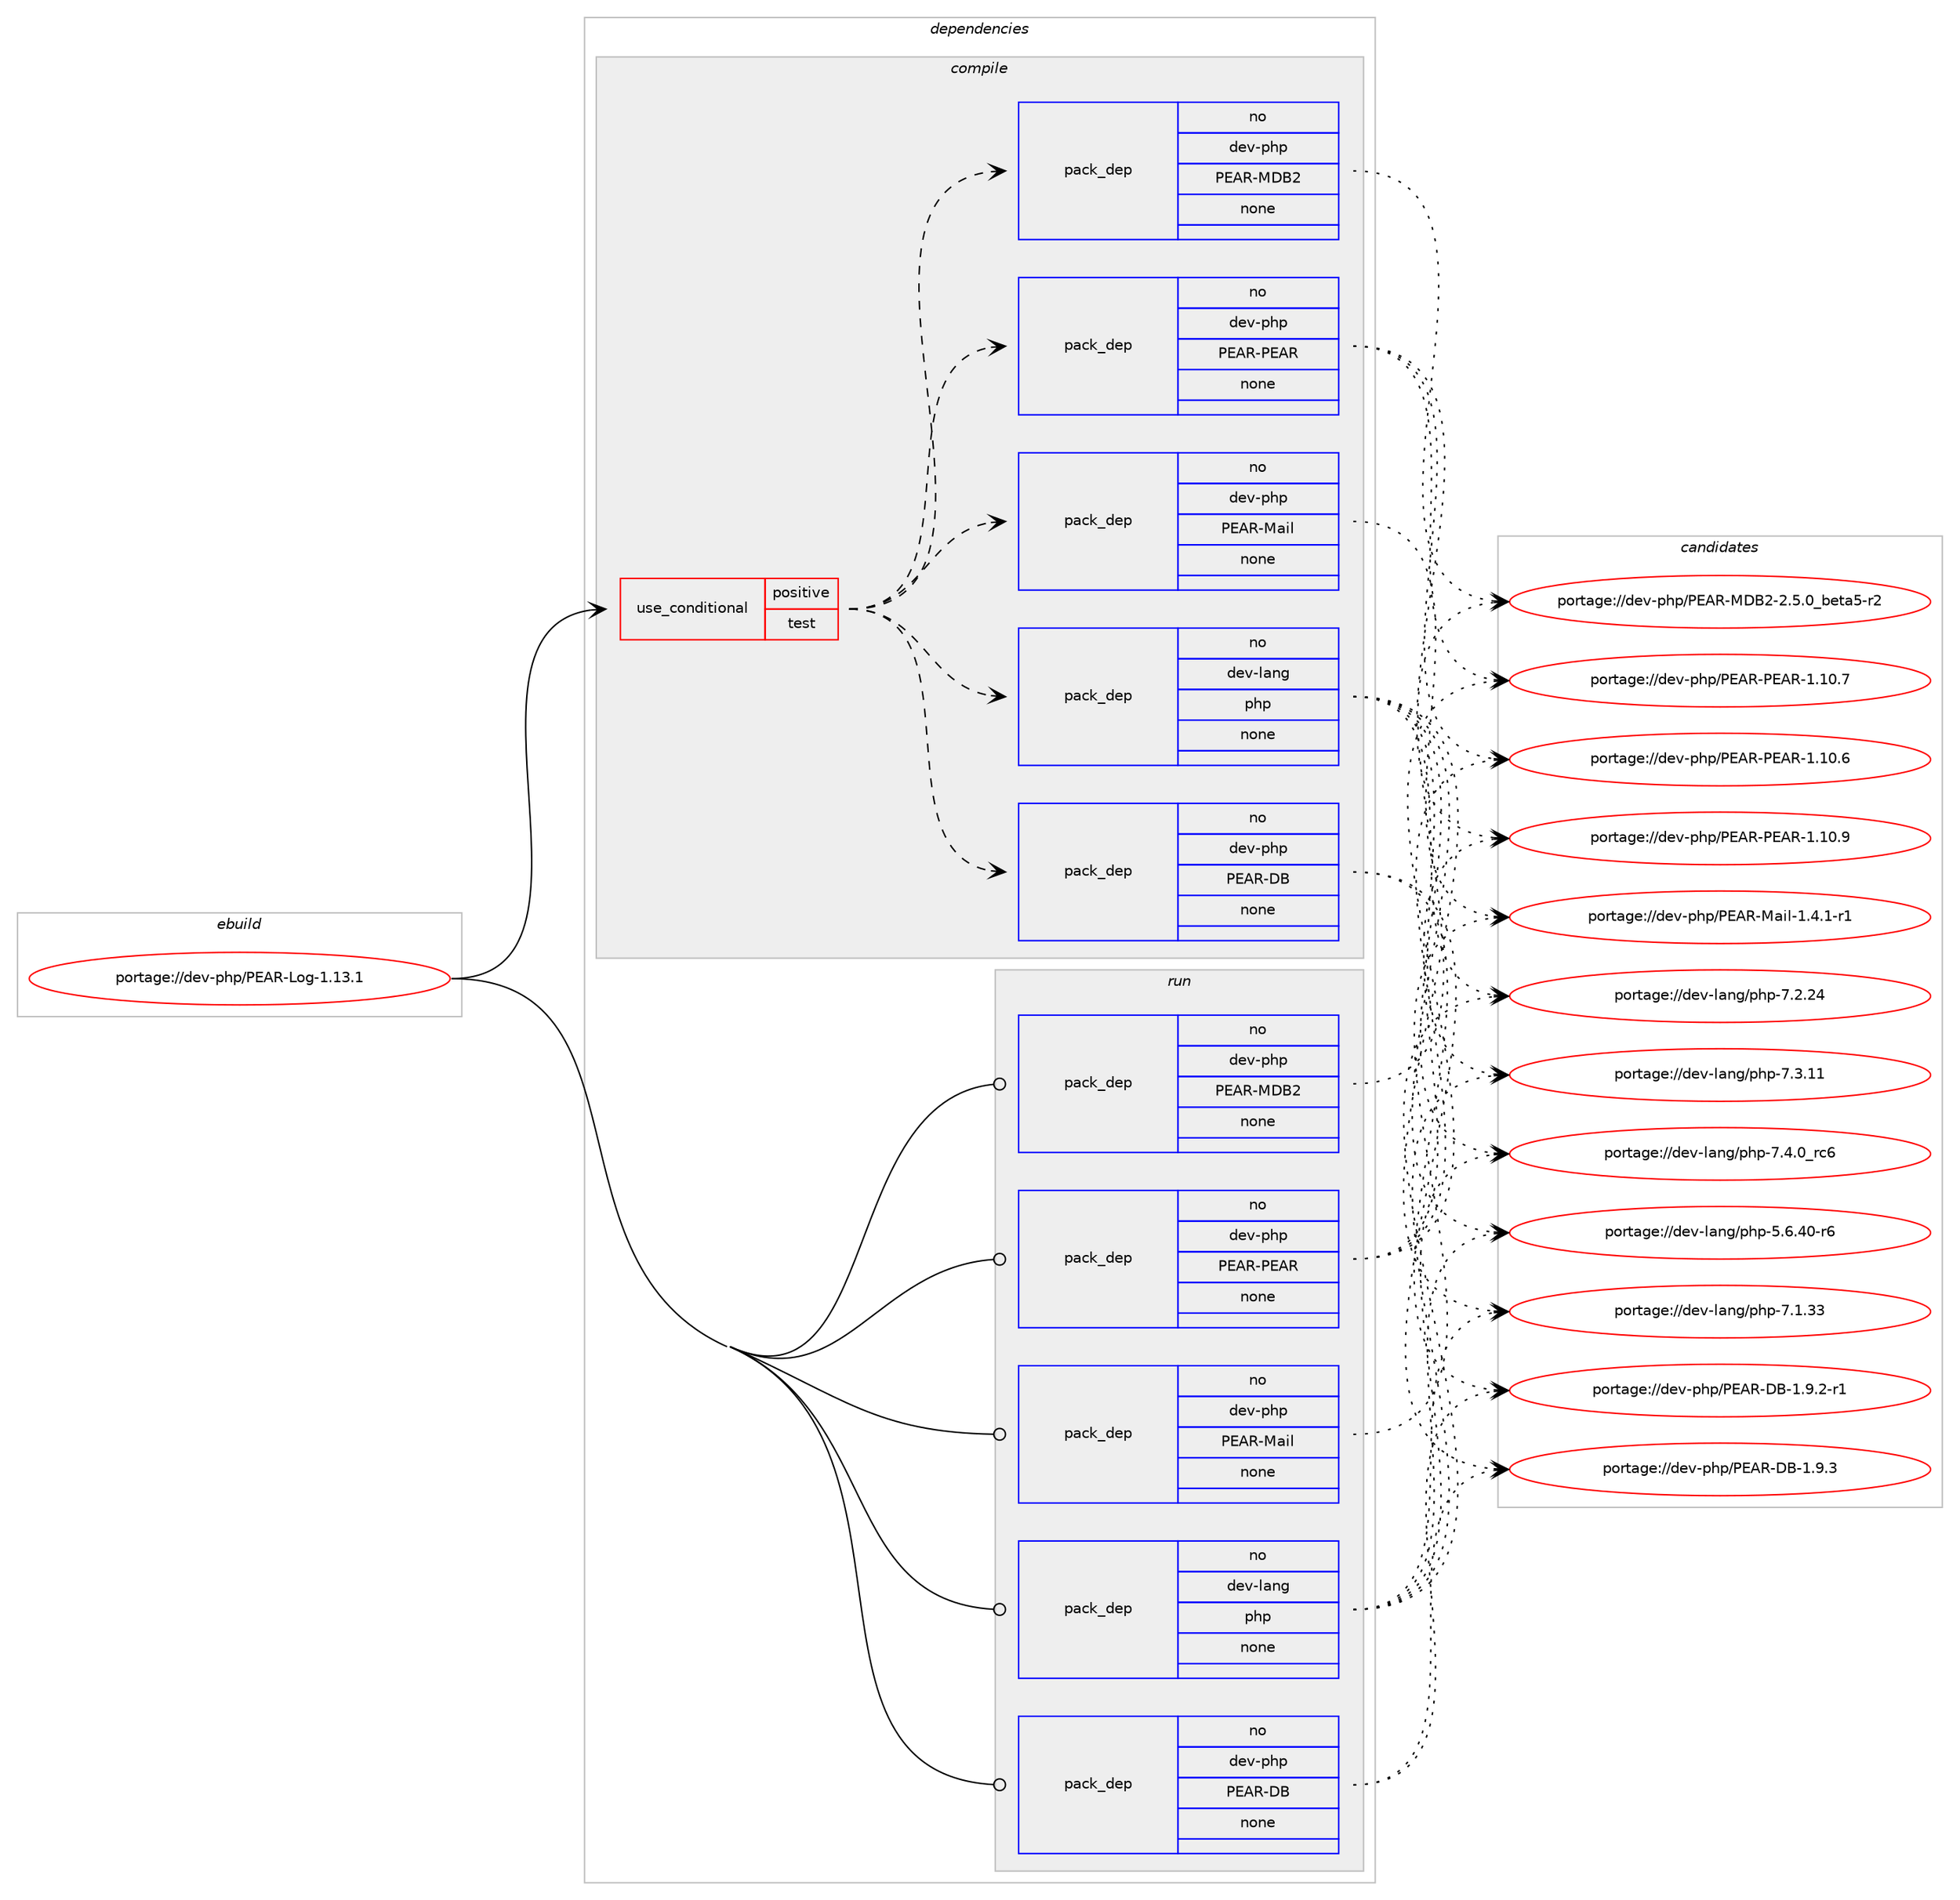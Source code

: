 digraph prolog {

# *************
# Graph options
# *************

newrank=true;
concentrate=true;
compound=true;
graph [rankdir=LR,fontname=Helvetica,fontsize=10,ranksep=1.5];#, ranksep=2.5, nodesep=0.2];
edge  [arrowhead=vee];
node  [fontname=Helvetica,fontsize=10];

# **********
# The ebuild
# **********

subgraph cluster_leftcol {
color=gray;
rank=same;
label=<<i>ebuild</i>>;
id [label="portage://dev-php/PEAR-Log-1.13.1", color=red, width=4, href="../dev-php/PEAR-Log-1.13.1.svg"];
}

# ****************
# The dependencies
# ****************

subgraph cluster_midcol {
color=gray;
label=<<i>dependencies</i>>;
subgraph cluster_compile {
fillcolor="#eeeeee";
style=filled;
label=<<i>compile</i>>;
subgraph cond23984 {
dependency124066 [label=<<TABLE BORDER="0" CELLBORDER="1" CELLSPACING="0" CELLPADDING="4"><TR><TD ROWSPAN="3" CELLPADDING="10">use_conditional</TD></TR><TR><TD>positive</TD></TR><TR><TD>test</TD></TR></TABLE>>, shape=none, color=red];
subgraph pack96881 {
dependency124067 [label=<<TABLE BORDER="0" CELLBORDER="1" CELLSPACING="0" CELLPADDING="4" WIDTH="220"><TR><TD ROWSPAN="6" CELLPADDING="30">pack_dep</TD></TR><TR><TD WIDTH="110">no</TD></TR><TR><TD>dev-lang</TD></TR><TR><TD>php</TD></TR><TR><TD>none</TD></TR><TR><TD></TD></TR></TABLE>>, shape=none, color=blue];
}
dependency124066:e -> dependency124067:w [weight=20,style="dashed",arrowhead="vee"];
subgraph pack96882 {
dependency124068 [label=<<TABLE BORDER="0" CELLBORDER="1" CELLSPACING="0" CELLPADDING="4" WIDTH="220"><TR><TD ROWSPAN="6" CELLPADDING="30">pack_dep</TD></TR><TR><TD WIDTH="110">no</TD></TR><TR><TD>dev-php</TD></TR><TR><TD>PEAR-PEAR</TD></TR><TR><TD>none</TD></TR><TR><TD></TD></TR></TABLE>>, shape=none, color=blue];
}
dependency124066:e -> dependency124068:w [weight=20,style="dashed",arrowhead="vee"];
subgraph pack96883 {
dependency124069 [label=<<TABLE BORDER="0" CELLBORDER="1" CELLSPACING="0" CELLPADDING="4" WIDTH="220"><TR><TD ROWSPAN="6" CELLPADDING="30">pack_dep</TD></TR><TR><TD WIDTH="110">no</TD></TR><TR><TD>dev-php</TD></TR><TR><TD>PEAR-DB</TD></TR><TR><TD>none</TD></TR><TR><TD></TD></TR></TABLE>>, shape=none, color=blue];
}
dependency124066:e -> dependency124069:w [weight=20,style="dashed",arrowhead="vee"];
subgraph pack96884 {
dependency124070 [label=<<TABLE BORDER="0" CELLBORDER="1" CELLSPACING="0" CELLPADDING="4" WIDTH="220"><TR><TD ROWSPAN="6" CELLPADDING="30">pack_dep</TD></TR><TR><TD WIDTH="110">no</TD></TR><TR><TD>dev-php</TD></TR><TR><TD>PEAR-Mail</TD></TR><TR><TD>none</TD></TR><TR><TD></TD></TR></TABLE>>, shape=none, color=blue];
}
dependency124066:e -> dependency124070:w [weight=20,style="dashed",arrowhead="vee"];
subgraph pack96885 {
dependency124071 [label=<<TABLE BORDER="0" CELLBORDER="1" CELLSPACING="0" CELLPADDING="4" WIDTH="220"><TR><TD ROWSPAN="6" CELLPADDING="30">pack_dep</TD></TR><TR><TD WIDTH="110">no</TD></TR><TR><TD>dev-php</TD></TR><TR><TD>PEAR-MDB2</TD></TR><TR><TD>none</TD></TR><TR><TD></TD></TR></TABLE>>, shape=none, color=blue];
}
dependency124066:e -> dependency124071:w [weight=20,style="dashed",arrowhead="vee"];
}
id:e -> dependency124066:w [weight=20,style="solid",arrowhead="vee"];
}
subgraph cluster_compileandrun {
fillcolor="#eeeeee";
style=filled;
label=<<i>compile and run</i>>;
}
subgraph cluster_run {
fillcolor="#eeeeee";
style=filled;
label=<<i>run</i>>;
subgraph pack96886 {
dependency124072 [label=<<TABLE BORDER="0" CELLBORDER="1" CELLSPACING="0" CELLPADDING="4" WIDTH="220"><TR><TD ROWSPAN="6" CELLPADDING="30">pack_dep</TD></TR><TR><TD WIDTH="110">no</TD></TR><TR><TD>dev-lang</TD></TR><TR><TD>php</TD></TR><TR><TD>none</TD></TR><TR><TD></TD></TR></TABLE>>, shape=none, color=blue];
}
id:e -> dependency124072:w [weight=20,style="solid",arrowhead="odot"];
subgraph pack96887 {
dependency124073 [label=<<TABLE BORDER="0" CELLBORDER="1" CELLSPACING="0" CELLPADDING="4" WIDTH="220"><TR><TD ROWSPAN="6" CELLPADDING="30">pack_dep</TD></TR><TR><TD WIDTH="110">no</TD></TR><TR><TD>dev-php</TD></TR><TR><TD>PEAR-DB</TD></TR><TR><TD>none</TD></TR><TR><TD></TD></TR></TABLE>>, shape=none, color=blue];
}
id:e -> dependency124073:w [weight=20,style="solid",arrowhead="odot"];
subgraph pack96888 {
dependency124074 [label=<<TABLE BORDER="0" CELLBORDER="1" CELLSPACING="0" CELLPADDING="4" WIDTH="220"><TR><TD ROWSPAN="6" CELLPADDING="30">pack_dep</TD></TR><TR><TD WIDTH="110">no</TD></TR><TR><TD>dev-php</TD></TR><TR><TD>PEAR-MDB2</TD></TR><TR><TD>none</TD></TR><TR><TD></TD></TR></TABLE>>, shape=none, color=blue];
}
id:e -> dependency124074:w [weight=20,style="solid",arrowhead="odot"];
subgraph pack96889 {
dependency124075 [label=<<TABLE BORDER="0" CELLBORDER="1" CELLSPACING="0" CELLPADDING="4" WIDTH="220"><TR><TD ROWSPAN="6" CELLPADDING="30">pack_dep</TD></TR><TR><TD WIDTH="110">no</TD></TR><TR><TD>dev-php</TD></TR><TR><TD>PEAR-Mail</TD></TR><TR><TD>none</TD></TR><TR><TD></TD></TR></TABLE>>, shape=none, color=blue];
}
id:e -> dependency124075:w [weight=20,style="solid",arrowhead="odot"];
subgraph pack96890 {
dependency124076 [label=<<TABLE BORDER="0" CELLBORDER="1" CELLSPACING="0" CELLPADDING="4" WIDTH="220"><TR><TD ROWSPAN="6" CELLPADDING="30">pack_dep</TD></TR><TR><TD WIDTH="110">no</TD></TR><TR><TD>dev-php</TD></TR><TR><TD>PEAR-PEAR</TD></TR><TR><TD>none</TD></TR><TR><TD></TD></TR></TABLE>>, shape=none, color=blue];
}
id:e -> dependency124076:w [weight=20,style="solid",arrowhead="odot"];
}
}

# **************
# The candidates
# **************

subgraph cluster_choices {
rank=same;
color=gray;
label=<<i>candidates</i>>;

subgraph choice96881 {
color=black;
nodesep=1;
choiceportage100101118451089711010347112104112455346544652484511454 [label="portage://dev-lang/php-5.6.40-r6", color=red, width=4,href="../dev-lang/php-5.6.40-r6.svg"];
choiceportage10010111845108971101034711210411245554649465151 [label="portage://dev-lang/php-7.1.33", color=red, width=4,href="../dev-lang/php-7.1.33.svg"];
choiceportage10010111845108971101034711210411245554650465052 [label="portage://dev-lang/php-7.2.24", color=red, width=4,href="../dev-lang/php-7.2.24.svg"];
choiceportage10010111845108971101034711210411245554651464949 [label="portage://dev-lang/php-7.3.11", color=red, width=4,href="../dev-lang/php-7.3.11.svg"];
choiceportage100101118451089711010347112104112455546524648951149954 [label="portage://dev-lang/php-7.4.0_rc6", color=red, width=4,href="../dev-lang/php-7.4.0_rc6.svg"];
dependency124067:e -> choiceportage100101118451089711010347112104112455346544652484511454:w [style=dotted,weight="100"];
dependency124067:e -> choiceportage10010111845108971101034711210411245554649465151:w [style=dotted,weight="100"];
dependency124067:e -> choiceportage10010111845108971101034711210411245554650465052:w [style=dotted,weight="100"];
dependency124067:e -> choiceportage10010111845108971101034711210411245554651464949:w [style=dotted,weight="100"];
dependency124067:e -> choiceportage100101118451089711010347112104112455546524648951149954:w [style=dotted,weight="100"];
}
subgraph choice96882 {
color=black;
nodesep=1;
choiceportage100101118451121041124780696582458069658245494649484654 [label="portage://dev-php/PEAR-PEAR-1.10.6", color=red, width=4,href="../dev-php/PEAR-PEAR-1.10.6.svg"];
choiceportage100101118451121041124780696582458069658245494649484655 [label="portage://dev-php/PEAR-PEAR-1.10.7", color=red, width=4,href="../dev-php/PEAR-PEAR-1.10.7.svg"];
choiceportage100101118451121041124780696582458069658245494649484657 [label="portage://dev-php/PEAR-PEAR-1.10.9", color=red, width=4,href="../dev-php/PEAR-PEAR-1.10.9.svg"];
dependency124068:e -> choiceportage100101118451121041124780696582458069658245494649484654:w [style=dotted,weight="100"];
dependency124068:e -> choiceportage100101118451121041124780696582458069658245494649484655:w [style=dotted,weight="100"];
dependency124068:e -> choiceportage100101118451121041124780696582458069658245494649484657:w [style=dotted,weight="100"];
}
subgraph choice96883 {
color=black;
nodesep=1;
choiceportage1001011184511210411247806965824568664549465746504511449 [label="portage://dev-php/PEAR-DB-1.9.2-r1", color=red, width=4,href="../dev-php/PEAR-DB-1.9.2-r1.svg"];
choiceportage100101118451121041124780696582456866454946574651 [label="portage://dev-php/PEAR-DB-1.9.3", color=red, width=4,href="../dev-php/PEAR-DB-1.9.3.svg"];
dependency124069:e -> choiceportage1001011184511210411247806965824568664549465746504511449:w [style=dotted,weight="100"];
dependency124069:e -> choiceportage100101118451121041124780696582456866454946574651:w [style=dotted,weight="100"];
}
subgraph choice96884 {
color=black;
nodesep=1;
choiceportage1001011184511210411247806965824577971051084549465246494511449 [label="portage://dev-php/PEAR-Mail-1.4.1-r1", color=red, width=4,href="../dev-php/PEAR-Mail-1.4.1-r1.svg"];
dependency124070:e -> choiceportage1001011184511210411247806965824577971051084549465246494511449:w [style=dotted,weight="100"];
}
subgraph choice96885 {
color=black;
nodesep=1;
choiceportage1001011184511210411247806965824577686650455046534648959810111697534511450 [label="portage://dev-php/PEAR-MDB2-2.5.0_beta5-r2", color=red, width=4,href="../dev-php/PEAR-MDB2-2.5.0_beta5-r2.svg"];
dependency124071:e -> choiceportage1001011184511210411247806965824577686650455046534648959810111697534511450:w [style=dotted,weight="100"];
}
subgraph choice96886 {
color=black;
nodesep=1;
choiceportage100101118451089711010347112104112455346544652484511454 [label="portage://dev-lang/php-5.6.40-r6", color=red, width=4,href="../dev-lang/php-5.6.40-r6.svg"];
choiceportage10010111845108971101034711210411245554649465151 [label="portage://dev-lang/php-7.1.33", color=red, width=4,href="../dev-lang/php-7.1.33.svg"];
choiceportage10010111845108971101034711210411245554650465052 [label="portage://dev-lang/php-7.2.24", color=red, width=4,href="../dev-lang/php-7.2.24.svg"];
choiceportage10010111845108971101034711210411245554651464949 [label="portage://dev-lang/php-7.3.11", color=red, width=4,href="../dev-lang/php-7.3.11.svg"];
choiceportage100101118451089711010347112104112455546524648951149954 [label="portage://dev-lang/php-7.4.0_rc6", color=red, width=4,href="../dev-lang/php-7.4.0_rc6.svg"];
dependency124072:e -> choiceportage100101118451089711010347112104112455346544652484511454:w [style=dotted,weight="100"];
dependency124072:e -> choiceportage10010111845108971101034711210411245554649465151:w [style=dotted,weight="100"];
dependency124072:e -> choiceportage10010111845108971101034711210411245554650465052:w [style=dotted,weight="100"];
dependency124072:e -> choiceportage10010111845108971101034711210411245554651464949:w [style=dotted,weight="100"];
dependency124072:e -> choiceportage100101118451089711010347112104112455546524648951149954:w [style=dotted,weight="100"];
}
subgraph choice96887 {
color=black;
nodesep=1;
choiceportage1001011184511210411247806965824568664549465746504511449 [label="portage://dev-php/PEAR-DB-1.9.2-r1", color=red, width=4,href="../dev-php/PEAR-DB-1.9.2-r1.svg"];
choiceportage100101118451121041124780696582456866454946574651 [label="portage://dev-php/PEAR-DB-1.9.3", color=red, width=4,href="../dev-php/PEAR-DB-1.9.3.svg"];
dependency124073:e -> choiceportage1001011184511210411247806965824568664549465746504511449:w [style=dotted,weight="100"];
dependency124073:e -> choiceportage100101118451121041124780696582456866454946574651:w [style=dotted,weight="100"];
}
subgraph choice96888 {
color=black;
nodesep=1;
choiceportage1001011184511210411247806965824577686650455046534648959810111697534511450 [label="portage://dev-php/PEAR-MDB2-2.5.0_beta5-r2", color=red, width=4,href="../dev-php/PEAR-MDB2-2.5.0_beta5-r2.svg"];
dependency124074:e -> choiceportage1001011184511210411247806965824577686650455046534648959810111697534511450:w [style=dotted,weight="100"];
}
subgraph choice96889 {
color=black;
nodesep=1;
choiceportage1001011184511210411247806965824577971051084549465246494511449 [label="portage://dev-php/PEAR-Mail-1.4.1-r1", color=red, width=4,href="../dev-php/PEAR-Mail-1.4.1-r1.svg"];
dependency124075:e -> choiceportage1001011184511210411247806965824577971051084549465246494511449:w [style=dotted,weight="100"];
}
subgraph choice96890 {
color=black;
nodesep=1;
choiceportage100101118451121041124780696582458069658245494649484654 [label="portage://dev-php/PEAR-PEAR-1.10.6", color=red, width=4,href="../dev-php/PEAR-PEAR-1.10.6.svg"];
choiceportage100101118451121041124780696582458069658245494649484655 [label="portage://dev-php/PEAR-PEAR-1.10.7", color=red, width=4,href="../dev-php/PEAR-PEAR-1.10.7.svg"];
choiceportage100101118451121041124780696582458069658245494649484657 [label="portage://dev-php/PEAR-PEAR-1.10.9", color=red, width=4,href="../dev-php/PEAR-PEAR-1.10.9.svg"];
dependency124076:e -> choiceportage100101118451121041124780696582458069658245494649484654:w [style=dotted,weight="100"];
dependency124076:e -> choiceportage100101118451121041124780696582458069658245494649484655:w [style=dotted,weight="100"];
dependency124076:e -> choiceportage100101118451121041124780696582458069658245494649484657:w [style=dotted,weight="100"];
}
}

}

